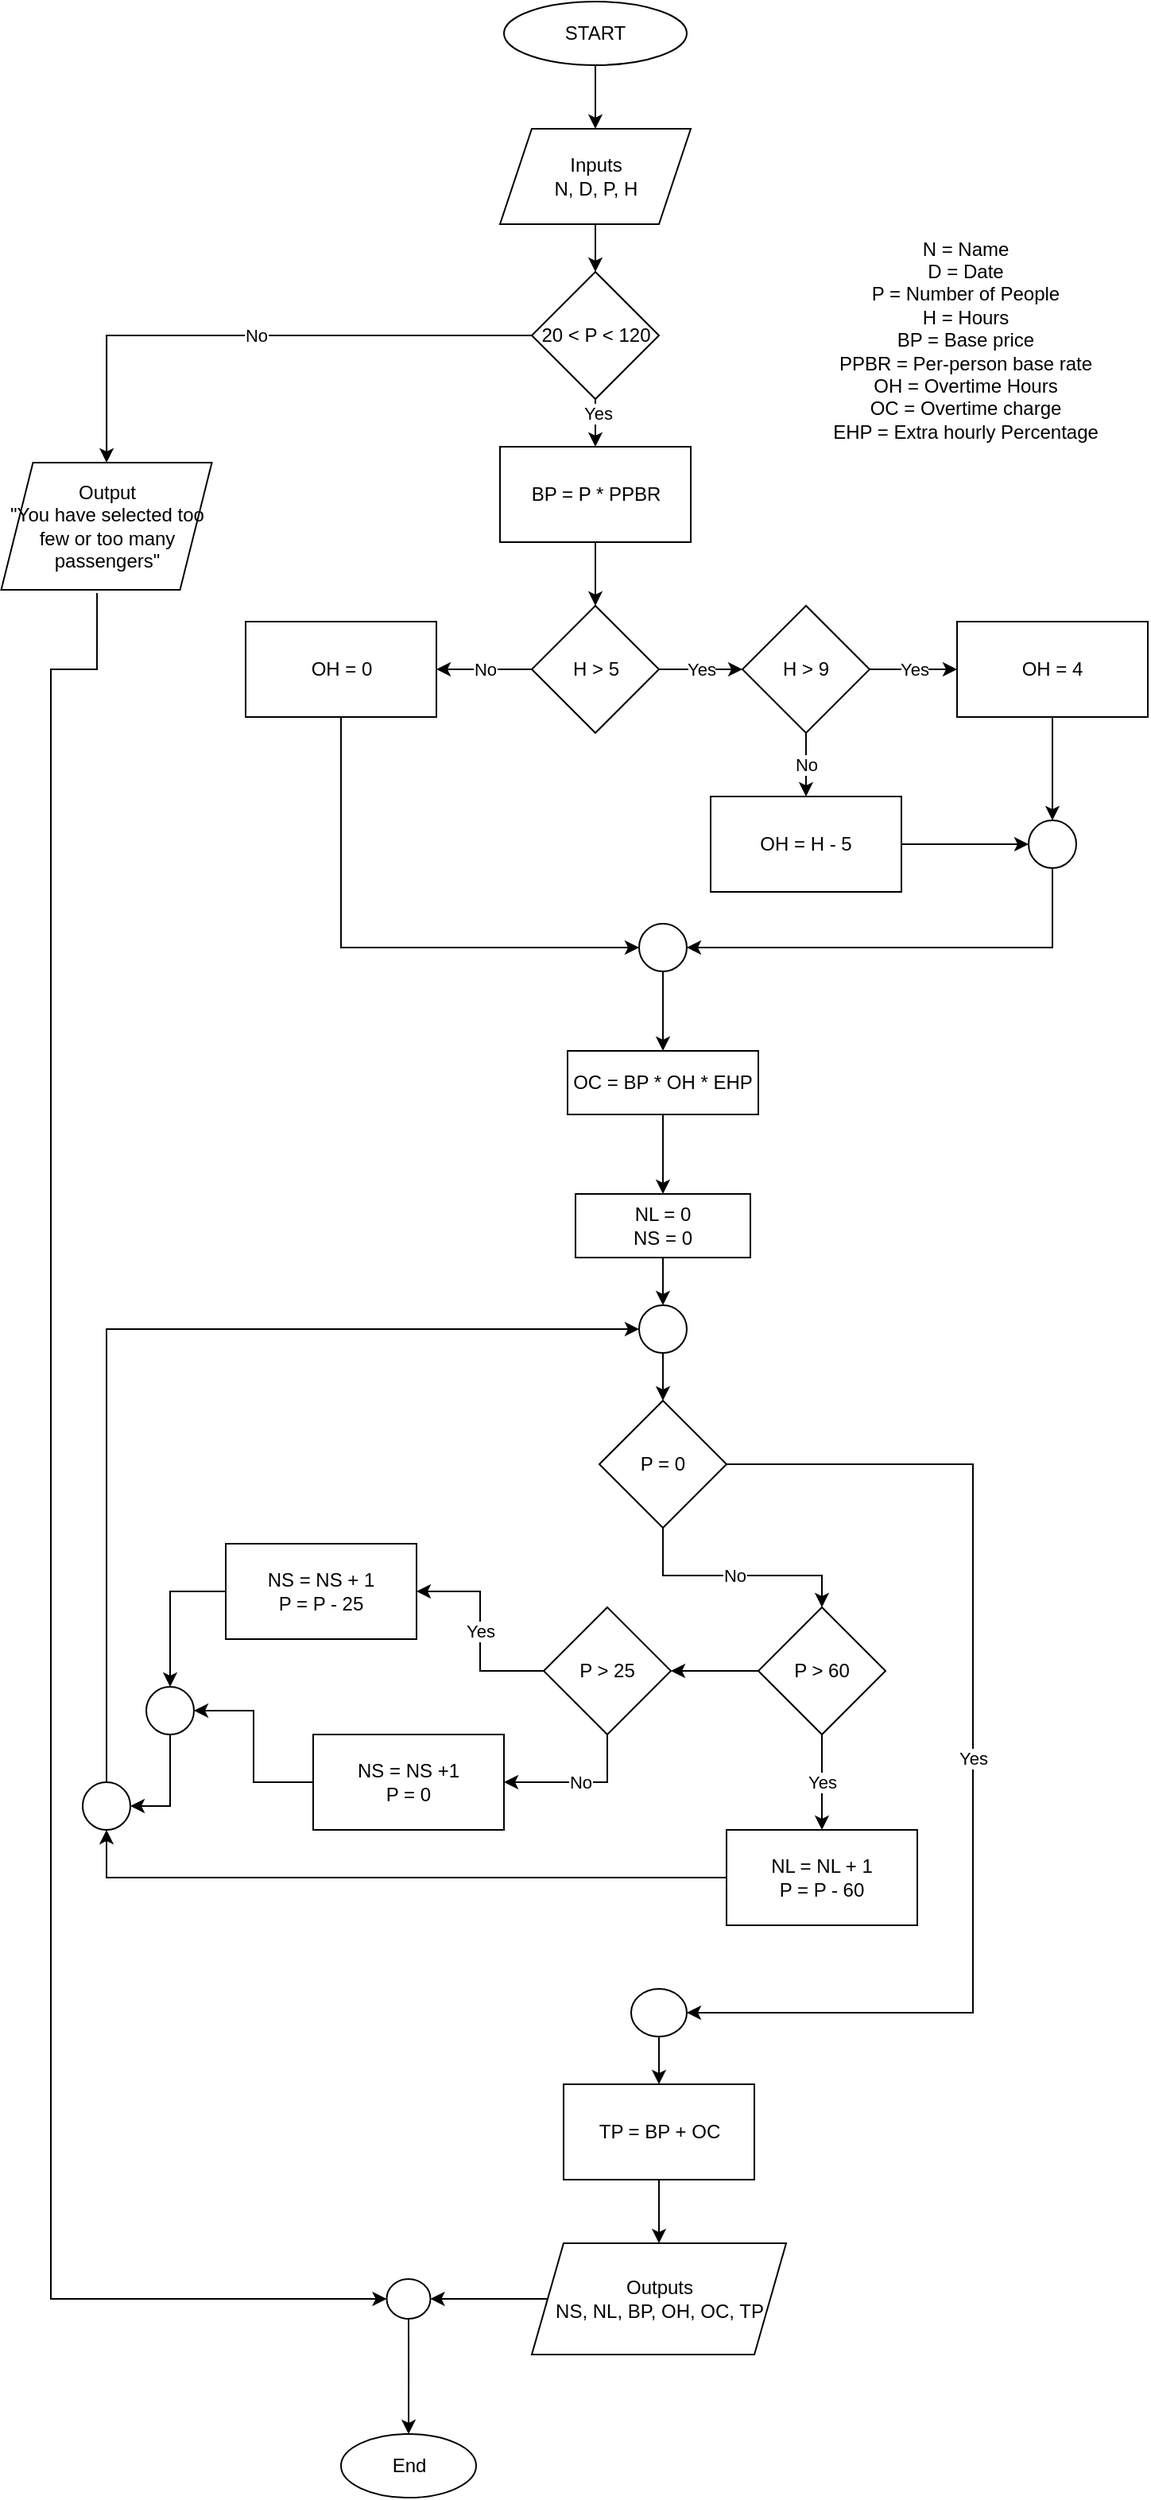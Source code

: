 <mxfile version="23.1.5" type="github">
  <diagram name="Page-1" id="fuoNXFzrT5SJVlFaaED0">
    <mxGraphModel dx="880" dy="1526" grid="1" gridSize="10" guides="1" tooltips="1" connect="1" arrows="1" fold="1" page="1" pageScale="1" pageWidth="850" pageHeight="1100" math="0" shadow="0">
      <root>
        <mxCell id="0" />
        <mxCell id="1" parent="0" />
        <mxCell id="3JdP7KAEJOzJcpf9p00J-3" value="" style="edgeStyle=orthogonalEdgeStyle;rounded=0;orthogonalLoop=1;jettySize=auto;html=1;" edge="1" parent="1" source="3JdP7KAEJOzJcpf9p00J-1" target="3JdP7KAEJOzJcpf9p00J-2">
          <mxGeometry relative="1" as="geometry" />
        </mxCell>
        <mxCell id="3JdP7KAEJOzJcpf9p00J-1" value="START" style="ellipse;whiteSpace=wrap;html=1;" vertex="1" parent="1">
          <mxGeometry x="365" y="-120" width="115" height="40" as="geometry" />
        </mxCell>
        <mxCell id="3JdP7KAEJOzJcpf9p00J-83" value="" style="edgeStyle=orthogonalEdgeStyle;rounded=0;orthogonalLoop=1;jettySize=auto;html=1;" edge="1" parent="1" source="3JdP7KAEJOzJcpf9p00J-2" target="3JdP7KAEJOzJcpf9p00J-82">
          <mxGeometry relative="1" as="geometry" />
        </mxCell>
        <mxCell id="3JdP7KAEJOzJcpf9p00J-2" value="Inputs&lt;br&gt;N, D, P, H" style="shape=parallelogram;perimeter=parallelogramPerimeter;whiteSpace=wrap;html=1;fixedSize=1;" vertex="1" parent="1">
          <mxGeometry x="362.5" y="-40" width="120" height="60" as="geometry" />
        </mxCell>
        <mxCell id="3JdP7KAEJOzJcpf9p00J-4" value="N = Name&lt;br&gt;D = Date&lt;br&gt;P = Number of People&lt;br&gt;H = Hours&lt;br&gt;BP = Base price&lt;br&gt;PPBR = Per-person base rate&lt;div&gt;OH = Overtime Hours&lt;/div&gt;&lt;div&gt;OC = Overtime charge&lt;/div&gt;&lt;div&gt;EHP = Extra hourly Percentage&lt;/div&gt;&lt;div&gt;&lt;br&gt;&lt;/div&gt;" style="text;html=1;align=center;verticalAlign=middle;resizable=0;points=[];autosize=1;strokeColor=none;fillColor=none;" vertex="1" parent="1">
          <mxGeometry x="560" y="20" width="190" height="160" as="geometry" />
        </mxCell>
        <mxCell id="3JdP7KAEJOzJcpf9p00J-39" value="" style="edgeStyle=orthogonalEdgeStyle;rounded=0;orthogonalLoop=1;jettySize=auto;html=1;" edge="1" parent="1" source="3JdP7KAEJOzJcpf9p00J-5" target="3JdP7KAEJOzJcpf9p00J-7">
          <mxGeometry relative="1" as="geometry" />
        </mxCell>
        <mxCell id="3JdP7KAEJOzJcpf9p00J-5" value="BP = P * PPBR" style="whiteSpace=wrap;html=1;" vertex="1" parent="1">
          <mxGeometry x="362.5" y="160" width="120" height="60" as="geometry" />
        </mxCell>
        <mxCell id="3JdP7KAEJOzJcpf9p00J-10" value="Yes" style="edgeStyle=orthogonalEdgeStyle;rounded=0;orthogonalLoop=1;jettySize=auto;html=1;" edge="1" parent="1" source="3JdP7KAEJOzJcpf9p00J-7" target="3JdP7KAEJOzJcpf9p00J-13">
          <mxGeometry relative="1" as="geometry">
            <mxPoint x="522.5" y="300" as="targetPoint" />
          </mxGeometry>
        </mxCell>
        <mxCell id="3JdP7KAEJOzJcpf9p00J-12" value="No" style="edgeStyle=orthogonalEdgeStyle;rounded=0;orthogonalLoop=1;jettySize=auto;html=1;" edge="1" parent="1" source="3JdP7KAEJOzJcpf9p00J-7" target="3JdP7KAEJOzJcpf9p00J-11">
          <mxGeometry relative="1" as="geometry" />
        </mxCell>
        <mxCell id="3JdP7KAEJOzJcpf9p00J-7" value="H &amp;gt; 5" style="rhombus;whiteSpace=wrap;html=1;" vertex="1" parent="1">
          <mxGeometry x="382.5" y="260" width="80" height="80" as="geometry" />
        </mxCell>
        <mxCell id="3JdP7KAEJOzJcpf9p00J-24" style="edgeStyle=orthogonalEdgeStyle;rounded=0;orthogonalLoop=1;jettySize=auto;html=1;entryX=0;entryY=0.5;entryDx=0;entryDy=0;" edge="1" parent="1" source="3JdP7KAEJOzJcpf9p00J-11" target="3JdP7KAEJOzJcpf9p00J-21">
          <mxGeometry relative="1" as="geometry">
            <Array as="points">
              <mxPoint x="263" y="475" />
            </Array>
          </mxGeometry>
        </mxCell>
        <mxCell id="3JdP7KAEJOzJcpf9p00J-11" value="OH = 0" style="whiteSpace=wrap;html=1;" vertex="1" parent="1">
          <mxGeometry x="202.5" y="270" width="120" height="60" as="geometry" />
        </mxCell>
        <mxCell id="3JdP7KAEJOzJcpf9p00J-15" value="Yes" style="edgeStyle=orthogonalEdgeStyle;rounded=0;orthogonalLoop=1;jettySize=auto;html=1;" edge="1" parent="1" source="3JdP7KAEJOzJcpf9p00J-13" target="3JdP7KAEJOzJcpf9p00J-14">
          <mxGeometry relative="1" as="geometry" />
        </mxCell>
        <mxCell id="3JdP7KAEJOzJcpf9p00J-17" value="No" style="edgeStyle=orthogonalEdgeStyle;rounded=0;orthogonalLoop=1;jettySize=auto;html=1;" edge="1" parent="1" source="3JdP7KAEJOzJcpf9p00J-13" target="3JdP7KAEJOzJcpf9p00J-16">
          <mxGeometry relative="1" as="geometry" />
        </mxCell>
        <mxCell id="3JdP7KAEJOzJcpf9p00J-13" value="H &amp;gt; 9" style="rhombus;whiteSpace=wrap;html=1;" vertex="1" parent="1">
          <mxGeometry x="515" y="260" width="80" height="80" as="geometry" />
        </mxCell>
        <mxCell id="3JdP7KAEJOzJcpf9p00J-19" value="" style="edgeStyle=orthogonalEdgeStyle;rounded=0;orthogonalLoop=1;jettySize=auto;html=1;" edge="1" parent="1" source="3JdP7KAEJOzJcpf9p00J-14" target="3JdP7KAEJOzJcpf9p00J-18">
          <mxGeometry relative="1" as="geometry" />
        </mxCell>
        <mxCell id="3JdP7KAEJOzJcpf9p00J-14" value="OH = 4" style="whiteSpace=wrap;html=1;" vertex="1" parent="1">
          <mxGeometry x="650" y="270" width="120" height="60" as="geometry" />
        </mxCell>
        <mxCell id="3JdP7KAEJOzJcpf9p00J-20" value="" style="edgeStyle=orthogonalEdgeStyle;rounded=0;orthogonalLoop=1;jettySize=auto;html=1;" edge="1" parent="1" source="3JdP7KAEJOzJcpf9p00J-16" target="3JdP7KAEJOzJcpf9p00J-18">
          <mxGeometry relative="1" as="geometry" />
        </mxCell>
        <mxCell id="3JdP7KAEJOzJcpf9p00J-16" value="OH = H - 5" style="whiteSpace=wrap;html=1;" vertex="1" parent="1">
          <mxGeometry x="495" y="380" width="120" height="60" as="geometry" />
        </mxCell>
        <mxCell id="3JdP7KAEJOzJcpf9p00J-22" value="" style="edgeStyle=orthogonalEdgeStyle;rounded=0;orthogonalLoop=1;jettySize=auto;html=1;" edge="1" parent="1" source="3JdP7KAEJOzJcpf9p00J-18" target="3JdP7KAEJOzJcpf9p00J-21">
          <mxGeometry relative="1" as="geometry">
            <Array as="points">
              <mxPoint x="710" y="475" />
            </Array>
          </mxGeometry>
        </mxCell>
        <mxCell id="3JdP7KAEJOzJcpf9p00J-18" value="" style="ellipse;whiteSpace=wrap;html=1;" vertex="1" parent="1">
          <mxGeometry x="695" y="395" width="30" height="30" as="geometry" />
        </mxCell>
        <mxCell id="3JdP7KAEJOzJcpf9p00J-27" value="" style="edgeStyle=orthogonalEdgeStyle;rounded=0;orthogonalLoop=1;jettySize=auto;html=1;" edge="1" parent="1" source="3JdP7KAEJOzJcpf9p00J-21" target="3JdP7KAEJOzJcpf9p00J-26">
          <mxGeometry relative="1" as="geometry" />
        </mxCell>
        <mxCell id="3JdP7KAEJOzJcpf9p00J-21" value="" style="ellipse;whiteSpace=wrap;html=1;" vertex="1" parent="1">
          <mxGeometry x="450" y="460" width="30" height="30" as="geometry" />
        </mxCell>
        <mxCell id="3JdP7KAEJOzJcpf9p00J-46" value="" style="edgeStyle=orthogonalEdgeStyle;rounded=0;orthogonalLoop=1;jettySize=auto;html=1;" edge="1" parent="1" source="3JdP7KAEJOzJcpf9p00J-26" target="3JdP7KAEJOzJcpf9p00J-45">
          <mxGeometry relative="1" as="geometry" />
        </mxCell>
        <mxCell id="3JdP7KAEJOzJcpf9p00J-26" value="OC = BP * OH * EHP" style="whiteSpace=wrap;html=1;" vertex="1" parent="1">
          <mxGeometry x="405" y="540" width="120" height="40" as="geometry" />
        </mxCell>
        <mxCell id="3JdP7KAEJOzJcpf9p00J-43" value="Yes" style="edgeStyle=orthogonalEdgeStyle;rounded=0;orthogonalLoop=1;jettySize=auto;html=1;" edge="1" parent="1" source="3JdP7KAEJOzJcpf9p00J-40" target="3JdP7KAEJOzJcpf9p00J-42">
          <mxGeometry relative="1" as="geometry" />
        </mxCell>
        <mxCell id="3JdP7KAEJOzJcpf9p00J-54" value="" style="edgeStyle=orthogonalEdgeStyle;rounded=0;orthogonalLoop=1;jettySize=auto;html=1;" edge="1" parent="1" source="3JdP7KAEJOzJcpf9p00J-40" target="3JdP7KAEJOzJcpf9p00J-53">
          <mxGeometry relative="1" as="geometry" />
        </mxCell>
        <mxCell id="3JdP7KAEJOzJcpf9p00J-40" value="P &amp;gt; 60" style="rhombus;whiteSpace=wrap;html=1;" vertex="1" parent="1">
          <mxGeometry x="525" y="890" width="80" height="80" as="geometry" />
        </mxCell>
        <mxCell id="3JdP7KAEJOzJcpf9p00J-42" value="NL = NL + 1&lt;br&gt;P = P - 60" style="whiteSpace=wrap;html=1;" vertex="1" parent="1">
          <mxGeometry x="505" y="1030" width="120" height="60" as="geometry" />
        </mxCell>
        <mxCell id="3JdP7KAEJOzJcpf9p00J-49" value="" style="edgeStyle=orthogonalEdgeStyle;rounded=0;orthogonalLoop=1;jettySize=auto;html=1;" edge="1" parent="1" source="3JdP7KAEJOzJcpf9p00J-45" target="3JdP7KAEJOzJcpf9p00J-48">
          <mxGeometry relative="1" as="geometry" />
        </mxCell>
        <mxCell id="3JdP7KAEJOzJcpf9p00J-45" value="NL = 0&lt;br&gt;NS = 0" style="rounded=0;whiteSpace=wrap;html=1;" vertex="1" parent="1">
          <mxGeometry x="410" y="630" width="110" height="40" as="geometry" />
        </mxCell>
        <mxCell id="3JdP7KAEJOzJcpf9p00J-61" value="" style="edgeStyle=orthogonalEdgeStyle;rounded=0;orthogonalLoop=1;jettySize=auto;html=1;" edge="1" parent="1" source="3JdP7KAEJOzJcpf9p00J-48" target="3JdP7KAEJOzJcpf9p00J-60">
          <mxGeometry relative="1" as="geometry" />
        </mxCell>
        <mxCell id="3JdP7KAEJOzJcpf9p00J-48" value="" style="ellipse;whiteSpace=wrap;html=1;aspect=fixed;" vertex="1" parent="1">
          <mxGeometry x="450" y="700" width="30" height="30" as="geometry" />
        </mxCell>
        <mxCell id="3JdP7KAEJOzJcpf9p00J-56" value="Yes" style="edgeStyle=orthogonalEdgeStyle;rounded=0;orthogonalLoop=1;jettySize=auto;html=1;" edge="1" parent="1" source="3JdP7KAEJOzJcpf9p00J-53" target="3JdP7KAEJOzJcpf9p00J-55">
          <mxGeometry relative="1" as="geometry" />
        </mxCell>
        <mxCell id="3JdP7KAEJOzJcpf9p00J-58" value="No" style="edgeStyle=orthogonalEdgeStyle;rounded=0;orthogonalLoop=1;jettySize=auto;html=1;" edge="1" parent="1" source="3JdP7KAEJOzJcpf9p00J-53" target="3JdP7KAEJOzJcpf9p00J-57">
          <mxGeometry relative="1" as="geometry">
            <Array as="points">
              <mxPoint x="430" y="1000" />
            </Array>
          </mxGeometry>
        </mxCell>
        <mxCell id="3JdP7KAEJOzJcpf9p00J-53" value="P &amp;gt; 25" style="rhombus;whiteSpace=wrap;html=1;" vertex="1" parent="1">
          <mxGeometry x="390" y="890" width="80" height="80" as="geometry" />
        </mxCell>
        <mxCell id="3JdP7KAEJOzJcpf9p00J-69" value="" style="edgeStyle=orthogonalEdgeStyle;rounded=0;orthogonalLoop=1;jettySize=auto;html=1;" edge="1" parent="1" source="3JdP7KAEJOzJcpf9p00J-55" target="3JdP7KAEJOzJcpf9p00J-68">
          <mxGeometry relative="1" as="geometry" />
        </mxCell>
        <mxCell id="3JdP7KAEJOzJcpf9p00J-55" value="NS = NS + 1&lt;br&gt;P = P - 25" style="whiteSpace=wrap;html=1;" vertex="1" parent="1">
          <mxGeometry x="190" y="850" width="120" height="60" as="geometry" />
        </mxCell>
        <mxCell id="3JdP7KAEJOzJcpf9p00J-70" value="" style="edgeStyle=orthogonalEdgeStyle;rounded=0;orthogonalLoop=1;jettySize=auto;html=1;" edge="1" parent="1" source="3JdP7KAEJOzJcpf9p00J-57" target="3JdP7KAEJOzJcpf9p00J-68">
          <mxGeometry relative="1" as="geometry" />
        </mxCell>
        <mxCell id="3JdP7KAEJOzJcpf9p00J-57" value="NS = NS +1&lt;br&gt;P = 0" style="whiteSpace=wrap;html=1;direction=west;" vertex="1" parent="1">
          <mxGeometry x="245" y="970" width="120" height="60" as="geometry" />
        </mxCell>
        <mxCell id="3JdP7KAEJOzJcpf9p00J-62" value="No" style="edgeStyle=orthogonalEdgeStyle;rounded=0;orthogonalLoop=1;jettySize=auto;html=1;entryX=0.5;entryY=0;entryDx=0;entryDy=0;" edge="1" parent="1" source="3JdP7KAEJOzJcpf9p00J-60" target="3JdP7KAEJOzJcpf9p00J-40">
          <mxGeometry relative="1" as="geometry">
            <Array as="points">
              <mxPoint x="465" y="870" />
              <mxPoint x="565" y="870" />
            </Array>
          </mxGeometry>
        </mxCell>
        <mxCell id="3JdP7KAEJOzJcpf9p00J-64" value="Yes" style="edgeStyle=orthogonalEdgeStyle;rounded=0;orthogonalLoop=1;jettySize=auto;html=1;" edge="1" parent="1" source="3JdP7KAEJOzJcpf9p00J-60" target="3JdP7KAEJOzJcpf9p00J-63">
          <mxGeometry relative="1" as="geometry">
            <Array as="points">
              <mxPoint x="660" y="800" />
              <mxPoint x="660" y="1145" />
            </Array>
          </mxGeometry>
        </mxCell>
        <mxCell id="3JdP7KAEJOzJcpf9p00J-60" value="P = 0" style="rhombus;whiteSpace=wrap;html=1;" vertex="1" parent="1">
          <mxGeometry x="425" y="760" width="80" height="80" as="geometry" />
        </mxCell>
        <mxCell id="3JdP7KAEJOzJcpf9p00J-80" value="" style="edgeStyle=orthogonalEdgeStyle;rounded=0;orthogonalLoop=1;jettySize=auto;html=1;" edge="1" parent="1" source="3JdP7KAEJOzJcpf9p00J-63" target="3JdP7KAEJOzJcpf9p00J-79">
          <mxGeometry relative="1" as="geometry" />
        </mxCell>
        <mxCell id="3JdP7KAEJOzJcpf9p00J-63" value="" style="ellipse;whiteSpace=wrap;html=1;" vertex="1" parent="1">
          <mxGeometry x="445" y="1130" width="35" height="30" as="geometry" />
        </mxCell>
        <mxCell id="3JdP7KAEJOzJcpf9p00J-72" value="" style="edgeStyle=orthogonalEdgeStyle;rounded=0;orthogonalLoop=1;jettySize=auto;html=1;exitX=0.5;exitY=1;exitDx=0;exitDy=0;entryX=1;entryY=0.5;entryDx=0;entryDy=0;" edge="1" parent="1" source="3JdP7KAEJOzJcpf9p00J-68" target="3JdP7KAEJOzJcpf9p00J-71">
          <mxGeometry relative="1" as="geometry" />
        </mxCell>
        <mxCell id="3JdP7KAEJOzJcpf9p00J-68" value="" style="ellipse;whiteSpace=wrap;html=1;" vertex="1" parent="1">
          <mxGeometry x="140" y="940" width="30" height="30" as="geometry" />
        </mxCell>
        <mxCell id="3JdP7KAEJOzJcpf9p00J-73" value="" style="edgeStyle=orthogonalEdgeStyle;rounded=0;orthogonalLoop=1;jettySize=auto;html=1;exitX=0;exitY=0.5;exitDx=0;exitDy=0;entryX=0.5;entryY=1;entryDx=0;entryDy=0;" edge="1" parent="1" source="3JdP7KAEJOzJcpf9p00J-42" target="3JdP7KAEJOzJcpf9p00J-71">
          <mxGeometry relative="1" as="geometry">
            <mxPoint x="505" y="1060" as="sourcePoint" />
            <mxPoint x="70" y="1060" as="targetPoint" />
            <Array as="points">
              <mxPoint x="115" y="1060" />
            </Array>
          </mxGeometry>
        </mxCell>
        <mxCell id="3JdP7KAEJOzJcpf9p00J-74" style="edgeStyle=orthogonalEdgeStyle;rounded=0;orthogonalLoop=1;jettySize=auto;html=1;entryX=0;entryY=0.5;entryDx=0;entryDy=0;exitX=0.5;exitY=0;exitDx=0;exitDy=0;" edge="1" parent="1" source="3JdP7KAEJOzJcpf9p00J-71" target="3JdP7KAEJOzJcpf9p00J-48">
          <mxGeometry relative="1" as="geometry">
            <Array as="points">
              <mxPoint x="115" y="715" />
            </Array>
          </mxGeometry>
        </mxCell>
        <mxCell id="3JdP7KAEJOzJcpf9p00J-71" value="" style="ellipse;whiteSpace=wrap;html=1;" vertex="1" parent="1">
          <mxGeometry x="100" y="1000" width="30" height="30" as="geometry" />
        </mxCell>
        <mxCell id="3JdP7KAEJOzJcpf9p00J-91" value="" style="edgeStyle=orthogonalEdgeStyle;rounded=0;orthogonalLoop=1;jettySize=auto;html=1;" edge="1" parent="1" source="3JdP7KAEJOzJcpf9p00J-76" target="3JdP7KAEJOzJcpf9p00J-90">
          <mxGeometry relative="1" as="geometry" />
        </mxCell>
        <mxCell id="3JdP7KAEJOzJcpf9p00J-76" value="Outputs&lt;br&gt;NS, NL, BP, OH, OC, TP" style="shape=parallelogram;perimeter=parallelogramPerimeter;whiteSpace=wrap;html=1;fixedSize=1;" vertex="1" parent="1">
          <mxGeometry x="382.5" y="1290" width="160" height="70" as="geometry" />
        </mxCell>
        <mxCell id="3JdP7KAEJOzJcpf9p00J-81" value="" style="edgeStyle=orthogonalEdgeStyle;rounded=0;orthogonalLoop=1;jettySize=auto;html=1;" edge="1" parent="1" source="3JdP7KAEJOzJcpf9p00J-79" target="3JdP7KAEJOzJcpf9p00J-76">
          <mxGeometry relative="1" as="geometry" />
        </mxCell>
        <mxCell id="3JdP7KAEJOzJcpf9p00J-79" value="TP = BP + OC" style="rounded=0;whiteSpace=wrap;html=1;" vertex="1" parent="1">
          <mxGeometry x="402.5" y="1190" width="120" height="60" as="geometry" />
        </mxCell>
        <mxCell id="3JdP7KAEJOzJcpf9p00J-84" value="" style="edgeStyle=orthogonalEdgeStyle;rounded=0;orthogonalLoop=1;jettySize=auto;html=1;" edge="1" parent="1" source="3JdP7KAEJOzJcpf9p00J-82" target="3JdP7KAEJOzJcpf9p00J-5">
          <mxGeometry relative="1" as="geometry" />
        </mxCell>
        <mxCell id="3JdP7KAEJOzJcpf9p00J-85" value="Yes" style="edgeLabel;html=1;align=center;verticalAlign=middle;resizable=0;points=[];" vertex="1" connectable="0" parent="3JdP7KAEJOzJcpf9p00J-84">
          <mxGeometry x="-0.64" y="1" relative="1" as="geometry">
            <mxPoint as="offset" />
          </mxGeometry>
        </mxCell>
        <mxCell id="3JdP7KAEJOzJcpf9p00J-87" value="No" style="edgeStyle=orthogonalEdgeStyle;rounded=0;orthogonalLoop=1;jettySize=auto;html=1;" edge="1" parent="1" source="3JdP7KAEJOzJcpf9p00J-82" target="3JdP7KAEJOzJcpf9p00J-86">
          <mxGeometry relative="1" as="geometry" />
        </mxCell>
        <mxCell id="3JdP7KAEJOzJcpf9p00J-82" value="20 &amp;lt; P &amp;lt; 120" style="rhombus;whiteSpace=wrap;html=1;" vertex="1" parent="1">
          <mxGeometry x="382.5" y="50" width="80" height="80" as="geometry" />
        </mxCell>
        <mxCell id="3JdP7KAEJOzJcpf9p00J-92" style="edgeStyle=orthogonalEdgeStyle;rounded=0;orthogonalLoop=1;jettySize=auto;html=1;entryX=0;entryY=0.5;entryDx=0;entryDy=0;exitX=0.455;exitY=1.025;exitDx=0;exitDy=0;exitPerimeter=0;" edge="1" parent="1" source="3JdP7KAEJOzJcpf9p00J-86" target="3JdP7KAEJOzJcpf9p00J-90">
          <mxGeometry relative="1" as="geometry">
            <mxPoint x="40" y="1335" as="targetPoint" />
            <mxPoint x="-80" y="220" as="sourcePoint" />
            <Array as="points">
              <mxPoint x="109" y="300" />
              <mxPoint x="80" y="300" />
              <mxPoint x="80" y="1325" />
            </Array>
          </mxGeometry>
        </mxCell>
        <mxCell id="3JdP7KAEJOzJcpf9p00J-86" value="Output&lt;br&gt;&quot;You have selected too few or too many passengers&quot;" style="shape=parallelogram;perimeter=parallelogramPerimeter;whiteSpace=wrap;html=1;fixedSize=1;" vertex="1" parent="1">
          <mxGeometry x="48.75" y="170" width="132.5" height="80" as="geometry" />
        </mxCell>
        <mxCell id="3JdP7KAEJOzJcpf9p00J-94" value="" style="edgeStyle=orthogonalEdgeStyle;rounded=0;orthogonalLoop=1;jettySize=auto;html=1;" edge="1" parent="1" source="3JdP7KAEJOzJcpf9p00J-90" target="3JdP7KAEJOzJcpf9p00J-93">
          <mxGeometry relative="1" as="geometry" />
        </mxCell>
        <mxCell id="3JdP7KAEJOzJcpf9p00J-90" value="" style="ellipse;whiteSpace=wrap;html=1;" vertex="1" parent="1">
          <mxGeometry x="291.25" y="1312.5" width="27.5" height="25" as="geometry" />
        </mxCell>
        <mxCell id="3JdP7KAEJOzJcpf9p00J-93" value="End" style="ellipse;whiteSpace=wrap;html=1;" vertex="1" parent="1">
          <mxGeometry x="262.5" y="1410" width="85" height="40" as="geometry" />
        </mxCell>
      </root>
    </mxGraphModel>
  </diagram>
</mxfile>
